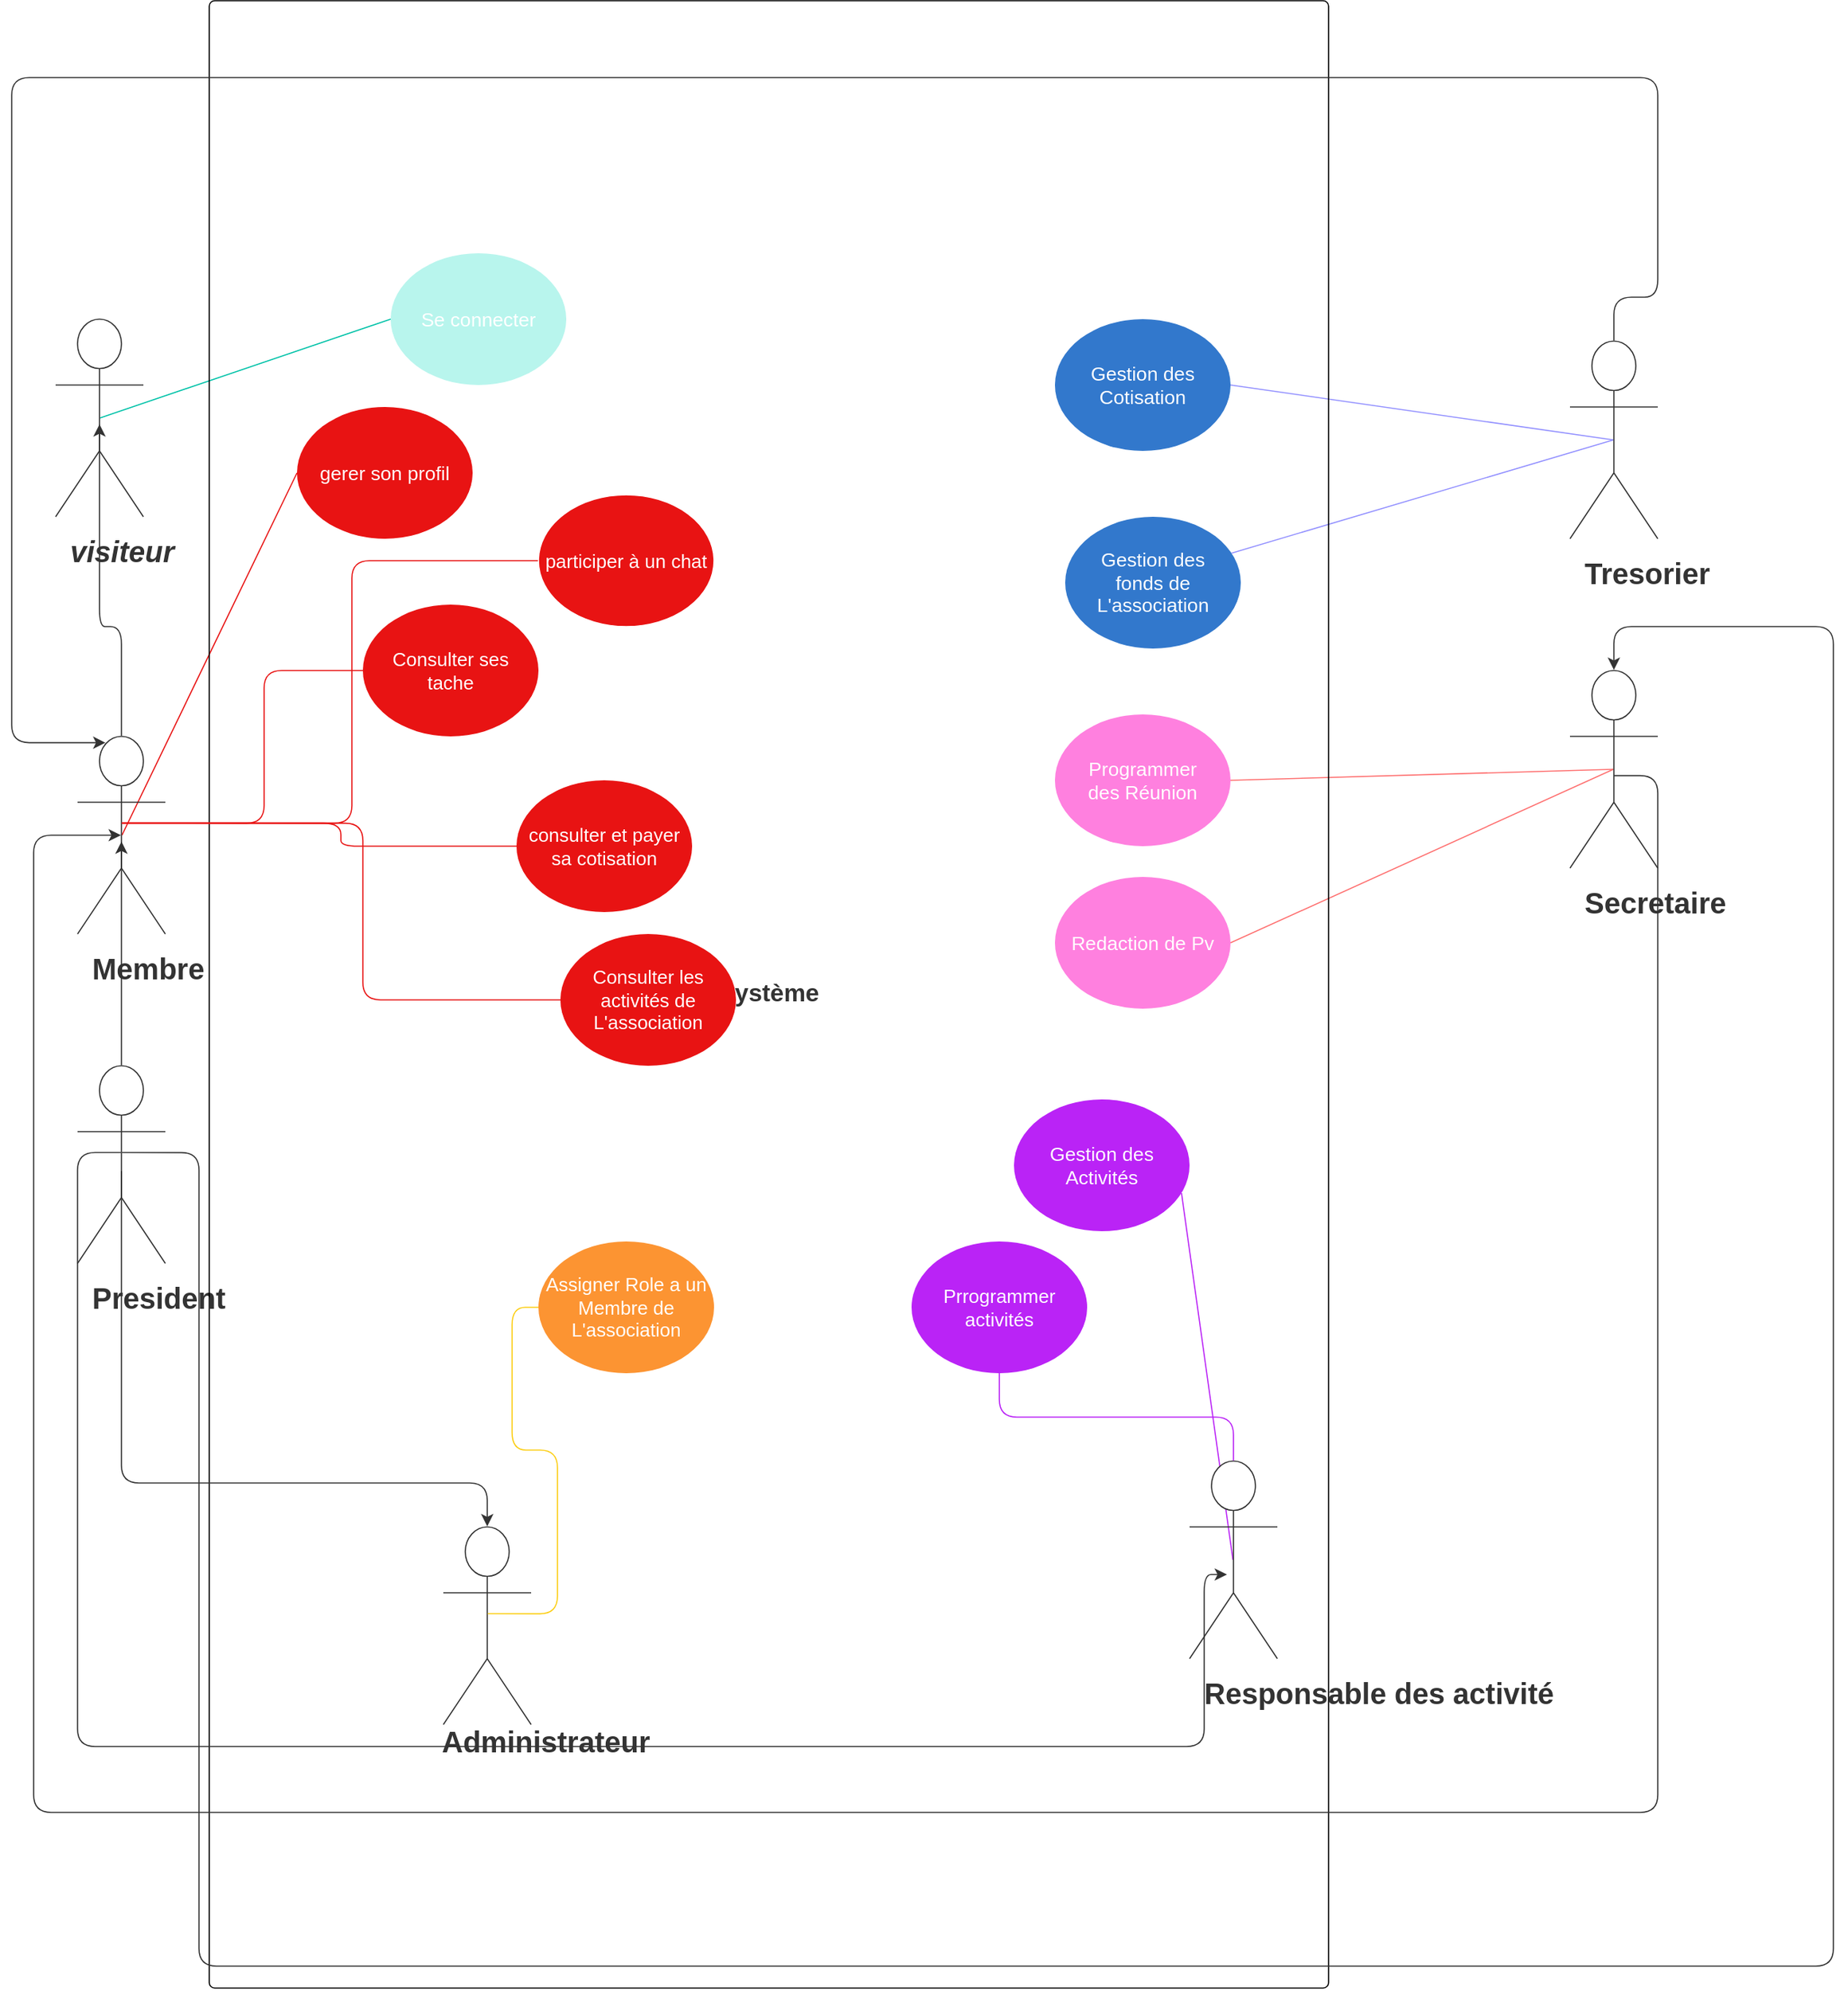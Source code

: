 <mxfile version="24.5.5" type="device">
  <diagram name="Page-1" id="-W2qlRx2MwUR5A_FljNv">
    <mxGraphModel dx="704" dy="1516" grid="1" gridSize="10" guides="1" tooltips="1" connect="1" arrows="1" fold="1" page="1" pageScale="1" pageWidth="827" pageHeight="1169" math="0" shadow="0">
      <root>
        <mxCell id="0" />
        <mxCell id="1" parent="0" />
        <mxCell id="wHidkGUOLTzfWNFet-au-1" value="&lt;font style=&quot;vertical-align: inherit;&quot;&gt;&lt;font style=&quot;vertical-align: inherit;&quot;&gt;Se connecter&lt;/font&gt;&lt;/font&gt;" style="html=1;overflow=block;blockSpacing=1;whiteSpace=wrap;ellipse;fontSize=13.3;fontColor=#ffffff;spacingLeft=8.6;spacingRight=8.6;spacing=3.7;strokeOpacity=0;fillOpacity=100;rounded=1;absoluteArcSize=1;arcSize=7.5;fillColor=#b8f5ed;strokeWidth=0.8;lucidId=cAwf8LWKUfNV;" vertex="1" parent="1">
          <mxGeometry x="304" y="165" width="120" height="90" as="geometry" />
        </mxCell>
        <mxCell id="wHidkGUOLTzfWNFet-au-2" value="gerer son profil" style="html=1;overflow=block;blockSpacing=1;whiteSpace=wrap;ellipse;fontSize=13.3;fontColor=#ffffff;spacingLeft=8.6;spacingRight=8.6;spacing=3.7;strokeOpacity=0;fillOpacity=100;rounded=1;absoluteArcSize=1;arcSize=7.5;fillColor=#e81313;strokeWidth=0.8;lucidId=cAwfn1UmM~92;" vertex="1" parent="1">
          <mxGeometry x="240" y="270" width="120" height="90" as="geometry" />
        </mxCell>
        <mxCell id="wHidkGUOLTzfWNFet-au-3" value="Gestion des Cotisation" style="html=1;overflow=block;blockSpacing=1;whiteSpace=wrap;ellipse;fontSize=13.3;fontColor=#ffffff;spacingLeft=8.6;spacingRight=8.6;spacing=3.7;strokeOpacity=0;fillOpacity=100;rounded=1;absoluteArcSize=1;arcSize=7.5;fillColor=#3278cc;strokeWidth=0.8;lucidId=cAwfm5dDjA3Q;" vertex="1" parent="1">
          <mxGeometry x="758" y="210" width="120" height="90" as="geometry" />
        </mxCell>
        <mxCell id="wHidkGUOLTzfWNFet-au-4" value="Gestion des fonds de L&#39;association" style="html=1;overflow=block;blockSpacing=1;whiteSpace=wrap;ellipse;fontSize=13.3;fontColor=#ffffff;spacingLeft=8.6;spacingRight=8.6;spacing=3.7;strokeOpacity=0;fillOpacity=100;rounded=1;absoluteArcSize=1;arcSize=7.5;fillColor=#3278cc;strokeWidth=0.8;lucidId=cAwfXDwBvwwl;" vertex="1" parent="1">
          <mxGeometry x="765" y="345" width="120" height="90" as="geometry" />
        </mxCell>
        <mxCell id="wHidkGUOLTzfWNFet-au-5" value="Gestion des Activités" style="html=1;overflow=block;blockSpacing=1;whiteSpace=wrap;ellipse;fontSize=13.3;fontColor=#ffffff;spacingLeft=8.6;spacingRight=8.6;spacing=3.7;strokeOpacity=0;fillOpacity=100;rounded=1;absoluteArcSize=1;arcSize=7.5;fillColor=#ba23f6;strokeWidth=0.8;lucidId=cAwfGpVCeP2m;" vertex="1" parent="1">
          <mxGeometry x="730" y="743" width="120" height="90" as="geometry" />
        </mxCell>
        <mxCell id="wHidkGUOLTzfWNFet-au-6" value="" style="html=1;jettySize=18;whiteSpace=wrap;fontSize=13;fontFamily=Helvetica;strokeColor=#ba23f6;strokeOpacity=100;strokeWidth=0.8;rounded=0;startArrow=none;endArrow=none;exitX=0.494;exitY=0.5;exitPerimeter=0;entryX=0.954;entryY=0.71;entryPerimeter=0;lucidId=cAwfXYqDM630;" edge="1" parent="1" source="wHidkGUOLTzfWNFet-au-20" target="wHidkGUOLTzfWNFet-au-5">
          <mxGeometry width="100" height="100" relative="1" as="geometry">
            <Array as="points" />
          </mxGeometry>
        </mxCell>
        <mxCell id="wHidkGUOLTzfWNFet-au-7" value="" style="html=1;jettySize=18;whiteSpace=wrap;fontSize=13;fontFamily=Helvetica;strokeColor=#00c2a8;strokeOpacity=100;strokeWidth=0.8;rounded=0;startArrow=none;endArrow=none;exitX=0.506;exitY=0.5;exitPerimeter=0;entryX=0;entryY=0.5;entryPerimeter=0;lucidId=cAwfwRTGyP67;" edge="1" parent="1" source="wHidkGUOLTzfWNFet-au-15" target="wHidkGUOLTzfWNFet-au-1">
          <mxGeometry width="100" height="100" relative="1" as="geometry">
            <Array as="points" />
          </mxGeometry>
        </mxCell>
        <mxCell id="wHidkGUOLTzfWNFet-au-8" value="" style="html=1;jettySize=18;whiteSpace=wrap;fontSize=13;fontFamily=Helvetica;strokeColor=#9391ff;strokeOpacity=100;strokeWidth=0.8;rounded=0;startArrow=none;endArrow=none;exitX=0.494;exitY=0.5;exitPerimeter=0;entryX=1;entryY=0.5;entryPerimeter=0;lucidId=cAwfospfgMVB;" edge="1" parent="1" source="wHidkGUOLTzfWNFet-au-17" target="wHidkGUOLTzfWNFet-au-3">
          <mxGeometry width="100" height="100" relative="1" as="geometry">
            <Array as="points" />
          </mxGeometry>
        </mxCell>
        <mxCell id="wHidkGUOLTzfWNFet-au-9" value="" style="html=1;jettySize=18;whiteSpace=wrap;fontSize=13;fontFamily=Helvetica;strokeColor=#9391ff;strokeOpacity=100;strokeWidth=0.8;rounded=0;startArrow=none;endArrow=none;exitX=0.494;exitY=0.5;exitPerimeter=0;entryX=0.947;entryY=0.276;entryPerimeter=0;lucidId=cAwf70iPWikn;" edge="1" parent="1" source="wHidkGUOLTzfWNFet-au-17" target="wHidkGUOLTzfWNFet-au-4">
          <mxGeometry width="100" height="100" relative="1" as="geometry">
            <Array as="points" />
          </mxGeometry>
        </mxCell>
        <mxCell id="wHidkGUOLTzfWNFet-au-10" value="" style="html=1;jettySize=18;whiteSpace=wrap;fontSize=13;fontFamily=Helvetica;strokeColor=#e81313;strokeOpacity=100;strokeWidth=0.8;rounded=0;startArrow=none;endArrow=none;exitX=0.506;exitY=0.5;exitPerimeter=0;entryX=0;entryY=0.5;entryPerimeter=0;lucidId=cAwf3CXZZ3q-;" edge="1" parent="1" source="wHidkGUOLTzfWNFet-au-16" target="wHidkGUOLTzfWNFet-au-2">
          <mxGeometry width="100" height="100" relative="1" as="geometry">
            <Array as="points" />
          </mxGeometry>
        </mxCell>
        <mxCell id="wHidkGUOLTzfWNFet-au-11" value="Redaction de Pv" style="html=1;overflow=block;blockSpacing=1;whiteSpace=wrap;ellipse;fontSize=13.3;fontColor=#ffffff;spacingLeft=8.6;spacingRight=8.6;spacing=3.7;strokeOpacity=0;fillOpacity=100;rounded=1;absoluteArcSize=1;arcSize=7.5;fillColor=#ff80df;strokeWidth=0.8;lucidId=cAwfhuOL.hJR;" vertex="1" parent="1">
          <mxGeometry x="758" y="591" width="120" height="90" as="geometry" />
        </mxCell>
        <mxCell id="wHidkGUOLTzfWNFet-au-12" value="Programmer des Réunion" style="html=1;overflow=block;blockSpacing=1;whiteSpace=wrap;ellipse;fontSize=13.3;fontColor=#ffffff;spacingLeft=8.6;spacingRight=8.6;spacing=3.7;strokeOpacity=0;fillOpacity=100;rounded=1;absoluteArcSize=1;arcSize=7.5;fillColor=#ff80df;strokeWidth=0.8;lucidId=cAwflG-iac7l;" vertex="1" parent="1">
          <mxGeometry x="758" y="480" width="120" height="90" as="geometry" />
        </mxCell>
        <mxCell id="wHidkGUOLTzfWNFet-au-13" value="" style="html=1;jettySize=18;whiteSpace=wrap;fontSize=13;fontFamily=Helvetica;strokeColor=#fe7070;strokeOpacity=100;strokeWidth=0.8;rounded=0;startArrow=none;endArrow=none;exitX=0.494;exitY=0.5;exitPerimeter=0;entryX=1;entryY=0.5;entryPerimeter=0;lucidId=cAwfIXtODCSv;" edge="1" parent="1" source="wHidkGUOLTzfWNFet-au-18" target="wHidkGUOLTzfWNFet-au-11">
          <mxGeometry width="100" height="100" relative="1" as="geometry">
            <Array as="points" />
          </mxGeometry>
        </mxCell>
        <mxCell id="wHidkGUOLTzfWNFet-au-14" value="" style="html=1;jettySize=18;whiteSpace=wrap;fontSize=13;fontFamily=Helvetica;strokeColor=#fe7070;strokeOpacity=100;strokeWidth=0.8;rounded=0;startArrow=none;endArrow=none;exitX=0.494;exitY=0.5;exitPerimeter=0;entryX=1;entryY=0.5;entryPerimeter=0;lucidId=cAwfKhz1go3g;" edge="1" parent="1" source="wHidkGUOLTzfWNFet-au-18" target="wHidkGUOLTzfWNFet-au-12">
          <mxGeometry width="100" height="100" relative="1" as="geometry">
            <Array as="points" />
          </mxGeometry>
        </mxCell>
        <mxCell id="wHidkGUOLTzfWNFet-au-15" value="visiteur" style="html=1;overflow=block;blockSpacing=1;shape=umlActor;labelPosition=center;verticalLabelPosition=bottom;verticalAlign=top;whiteSpace=nowrap;fontSize=20;fontFamily=Helvetica;fontColor=#333333;fontStyle=3;align=center;spacingLeft=8.6;spacingRight=8.6;spacingTop=9;spacing=3.7;strokeColor=#333333;strokeOpacity=100;rounded=1;absoluteArcSize=1;arcSize=7.5;fillColor=#ffffff;strokeWidth=0.8;lucidId=cAwfYFy0HbdJ;" vertex="1" parent="1">
          <mxGeometry x="75" y="210" width="60" height="135" as="geometry" />
        </mxCell>
        <mxCell id="wHidkGUOLTzfWNFet-au-16" value="Membre" style="html=1;overflow=block;blockSpacing=1;shape=umlActor;labelPosition=center;verticalLabelPosition=bottom;verticalAlign=top;whiteSpace=nowrap;fontSize=20;fontFamily=Helvetica;fontColor=#333333;fontStyle=1;align=center;spacingLeft=8.6;spacingRight=8.6;spacingTop=9;spacing=3.7;strokeColor=#333333;strokeOpacity=100;rounded=1;absoluteArcSize=1;arcSize=7.5;fillColor=#ffffff;strokeWidth=0.8;lucidId=cAwfwv27CiTl;" vertex="1" parent="1">
          <mxGeometry x="90" y="495" width="60" height="135" as="geometry" />
        </mxCell>
        <mxCell id="wHidkGUOLTzfWNFet-au-17" value="Tresorier" style="html=1;overflow=block;blockSpacing=1;shape=umlActor;labelPosition=center;verticalLabelPosition=bottom;verticalAlign=top;whiteSpace=nowrap;fontSize=20;fontFamily=Helvetica;fontColor=#333333;fontStyle=1;align=center;spacingLeft=8.6;spacingRight=8.6;spacingTop=9;spacing=3.7;strokeColor=#333333;strokeOpacity=100;rounded=1;absoluteArcSize=1;arcSize=7.5;fillColor=#ffffff;strokeWidth=0.8;lucidId=cAwf_AFQUVsl;" vertex="1" parent="1">
          <mxGeometry x="1110" y="225" width="60" height="135" as="geometry" />
        </mxCell>
        <mxCell id="wHidkGUOLTzfWNFet-au-18" value="Secretaire" style="html=1;overflow=block;blockSpacing=1;shape=umlActor;labelPosition=center;verticalLabelPosition=bottom;verticalAlign=top;whiteSpace=nowrap;fontSize=20;fontFamily=Helvetica;fontColor=#333333;fontStyle=1;align=center;spacingLeft=8.6;spacingRight=8.6;spacingTop=9;spacing=3.7;strokeColor=#333333;strokeOpacity=100;rounded=1;absoluteArcSize=1;arcSize=7.5;fillColor=#ffffff;strokeWidth=0.8;lucidId=cAwfv_h~__xW;" vertex="1" parent="1">
          <mxGeometry x="1110" y="450" width="60" height="135" as="geometry" />
        </mxCell>
        <mxCell id="wHidkGUOLTzfWNFet-au-19" value="President" style="html=1;overflow=block;blockSpacing=1;shape=umlActor;labelPosition=center;verticalLabelPosition=bottom;verticalAlign=top;whiteSpace=nowrap;fontSize=20;fontFamily=Helvetica;fontColor=#333333;fontStyle=1;align=center;spacingLeft=8.6;spacingRight=8.6;spacingTop=9;spacing=3.7;strokeColor=#333333;strokeOpacity=100;rounded=1;absoluteArcSize=1;arcSize=7.5;fillColor=#ffffff;strokeWidth=0.8;lucidId=cAwf4X-PvRQ.;" vertex="1" parent="1">
          <mxGeometry x="90" y="720" width="60" height="135" as="geometry" />
        </mxCell>
        <mxCell id="wHidkGUOLTzfWNFet-au-20" value="Responsable des activité" style="html=1;overflow=block;blockSpacing=1;shape=umlActor;labelPosition=center;verticalLabelPosition=bottom;verticalAlign=top;whiteSpace=nowrap;fontSize=20;fontFamily=Helvetica;fontColor=#333333;fontStyle=1;align=center;spacingLeft=8.6;spacingRight=8.6;spacingTop=9;spacing=3.7;strokeColor=#333333;strokeOpacity=100;rounded=1;absoluteArcSize=1;arcSize=7.5;fillColor=#ffffff;strokeWidth=0.8;lucidId=cAwftxHDStJS;" vertex="1" parent="1">
          <mxGeometry x="850" y="990" width="60" height="135" as="geometry" />
        </mxCell>
        <mxCell id="wHidkGUOLTzfWNFet-au-21" value="Système" style="html=1;overflow=block;blockSpacing=1;whiteSpace=wrap;container=1;pointerEvents=0;collapsible=0;recursiveResize=0;fontSize=16.7;fontColor=#333333;fontStyle=1;align=center;spacingLeft=8.6;spacingRight=8.6;spacing=0;strokeOpacity=100;fillOpacity=0;rounded=1;absoluteArcSize=1;arcSize=7.5;fillColor=#000000;strokeWidth=0.8;lucidId=8KXMEom1bBDY;" vertex="1" parent="1">
          <mxGeometry x="180" y="-7.5" width="765" height="1357.5" as="geometry" />
        </mxCell>
        <mxCell id="wHidkGUOLTzfWNFet-au-22" value="" style="html=1;jettySize=18;whiteSpace=wrap;fontSize=13;strokeColor=#333333;strokeOpacity=100;strokeWidth=0.8;rounded=1;arcSize=24;edgeStyle=orthogonalEdgeStyle;startArrow=none;exitX=0.5;exitY=-0.003;exitPerimeter=0;entryX=0.5;entryY=0.532;entryPerimeter=0;lucidId=PX~YQBx1CMoB;" edge="1" parent="1" source="wHidkGUOLTzfWNFet-au-16" target="wHidkGUOLTzfWNFet-au-15">
          <mxGeometry width="100" height="100" relative="1" as="geometry">
            <Array as="points" />
          </mxGeometry>
        </mxCell>
        <mxCell id="wHidkGUOLTzfWNFet-au-23" value="" style="html=1;jettySize=18;whiteSpace=wrap;fontSize=13;strokeColor=#333333;strokeOpacity=100;strokeWidth=0.8;rounded=1;arcSize=24;edgeStyle=orthogonalEdgeStyle;startArrow=none;exitX=0.5;exitY=-0.003;exitPerimeter=0;entryX=0.5;entryY=0.532;entryPerimeter=0;lucidId=SY~YDHDWEltu;" edge="1" parent="1" source="wHidkGUOLTzfWNFet-au-19" target="wHidkGUOLTzfWNFet-au-16">
          <mxGeometry width="100" height="100" relative="1" as="geometry">
            <Array as="points" />
          </mxGeometry>
        </mxCell>
        <mxCell id="wHidkGUOLTzfWNFet-au-24" value="&lt;font style=&quot;vertical-align: inherit;&quot;&gt;&lt;font style=&quot;vertical-align: inherit;&quot;&gt;&lt;font style=&quot;vertical-align: inherit;&quot;&gt;&lt;font style=&quot;vertical-align: inherit;&quot;&gt;participer à un chat&lt;/font&gt;&lt;/font&gt;&lt;/font&gt;&lt;/font&gt;" style="html=1;overflow=block;blockSpacing=1;whiteSpace=wrap;ellipse;fontSize=13;fontColor=#ffffff;spacing=3.8;strokeColor=#ffffff;strokeOpacity=100;fillOpacity=100;rounded=1;absoluteArcSize=1;arcSize=7.5;fillColor=#e81313;strokeWidth=0.8;lucidId=v5~YtL_fzCbU;" vertex="1" parent="1">
          <mxGeometry x="405" y="330" width="120" height="90" as="geometry" />
        </mxCell>
        <mxCell id="wHidkGUOLTzfWNFet-au-25" value="" style="html=1;jettySize=18;whiteSpace=wrap;fontSize=13;strokeColor=#e81313;strokeOpacity=100;strokeWidth=0.8;rounded=1;arcSize=24;edgeStyle=orthogonalEdgeStyle;startArrow=none;endArrow=none;exitX=0.506;exitY=0.439;exitPerimeter=0;entryX=-0.003;entryY=0.5;entryPerimeter=0;lucidId=w9~YnQLHlb-w;" edge="1" parent="1" source="wHidkGUOLTzfWNFet-au-16" target="wHidkGUOLTzfWNFet-au-24">
          <mxGeometry width="100" height="100" relative="1" as="geometry">
            <Array as="points" />
          </mxGeometry>
        </mxCell>
        <mxCell id="wHidkGUOLTzfWNFet-au-26" value="" style="html=1;jettySize=18;whiteSpace=wrap;fontSize=13;strokeColor=#e81313;strokeOpacity=100;strokeWidth=0.8;rounded=1;arcSize=24;edgeStyle=orthogonalEdgeStyle;startArrow=none;endArrow=none;exitX=0.506;exitY=0.439;exitPerimeter=0;entryX=0;entryY=0.5;entryPerimeter=0;lucidId=b-~YEUUjqsld;" edge="1" parent="1" source="wHidkGUOLTzfWNFet-au-16" target="wHidkGUOLTzfWNFet-au-27">
          <mxGeometry width="100" height="100" relative="1" as="geometry">
            <Array as="points" />
          </mxGeometry>
        </mxCell>
        <mxCell id="wHidkGUOLTzfWNFet-au-27" value="Consulter ses tache" style="html=1;overflow=block;blockSpacing=1;whiteSpace=wrap;ellipse;fontSize=13;fontColor=#ffffff;spacing=3.8;strokeOpacity=0;fillOpacity=100;rounded=1;absoluteArcSize=1;arcSize=7.5;fillColor=#e81313;strokeWidth=0.8;lucidId=c-~Y-zWZsa-2;" vertex="1" parent="1">
          <mxGeometry x="285" y="405" width="120" height="90" as="geometry" />
        </mxCell>
        <mxCell id="wHidkGUOLTzfWNFet-au-28" value="" style="html=1;jettySize=18;whiteSpace=wrap;fontSize=13;strokeColor=#e81313;strokeOpacity=100;strokeWidth=0.8;rounded=1;arcSize=24;edgeStyle=orthogonalEdgeStyle;startArrow=none;endArrow=none;exitX=0.506;exitY=0.439;exitPerimeter=0;entryX=0;entryY=0.5;entryPerimeter=0;lucidId=O.~Yr_0-8Q0I;" edge="1" parent="1" source="wHidkGUOLTzfWNFet-au-16" target="wHidkGUOLTzfWNFet-au-29">
          <mxGeometry width="100" height="100" relative="1" as="geometry">
            <Array as="points" />
          </mxGeometry>
        </mxCell>
        <mxCell id="wHidkGUOLTzfWNFet-au-29" value="&lt;font style=&quot;vertical-align: inherit;&quot;&gt;&lt;font style=&quot;vertical-align: inherit;&quot;&gt;consulter et payer sa cotisation&lt;/font&gt;&lt;/font&gt;" style="html=1;overflow=block;blockSpacing=1;whiteSpace=wrap;ellipse;fontSize=13;fontColor=#ffffff;spacing=3.8;strokeOpacity=0;fillOpacity=100;rounded=1;absoluteArcSize=1;arcSize=7.5;fillColor=#e81313;strokeWidth=0.8;lucidId=Q.~YswBvRxRi;" vertex="1" parent="1">
          <mxGeometry x="390" y="525" width="120" height="90" as="geometry" />
        </mxCell>
        <mxCell id="wHidkGUOLTzfWNFet-au-30" value="" style="html=1;jettySize=18;whiteSpace=wrap;fontSize=13;strokeColor=#e81313;strokeOpacity=100;strokeWidth=0.8;rounded=1;arcSize=24;edgeStyle=orthogonalEdgeStyle;startArrow=none;endArrow=none;exitX=0.506;exitY=0.439;exitPerimeter=0;entryX=0;entryY=0.5;entryPerimeter=0;lucidId=9~~YgpuTfVZM;" edge="1" parent="1" source="wHidkGUOLTzfWNFet-au-16" target="wHidkGUOLTzfWNFet-au-31">
          <mxGeometry width="100" height="100" relative="1" as="geometry">
            <Array as="points" />
          </mxGeometry>
        </mxCell>
        <mxCell id="wHidkGUOLTzfWNFet-au-31" value="&lt;font style=&quot;vertical-align: inherit;&quot;&gt;&lt;font style=&quot;vertical-align: inherit;&quot;&gt;Consulter les activités de L&#39;association&lt;/font&gt;&lt;/font&gt;" style="html=1;overflow=block;blockSpacing=1;whiteSpace=wrap;ellipse;fontSize=13;fontColor=#ffffff;spacing=3.8;strokeOpacity=0;fillOpacity=100;rounded=1;absoluteArcSize=1;arcSize=7.5;fillColor=#e81313;strokeWidth=0.8;lucidId=_~~YZ6qyqla2;" vertex="1" parent="1">
          <mxGeometry x="420" y="630" width="120" height="90" as="geometry" />
        </mxCell>
        <mxCell id="wHidkGUOLTzfWNFet-au-32" value="" style="html=1;jettySize=18;whiteSpace=wrap;fontSize=13;strokeColor=#333333;strokeOpacity=100;strokeWidth=0.8;rounded=1;arcSize=24;edgeStyle=orthogonalEdgeStyle;startArrow=none;exitX=0.5;exitY=0.532;exitPerimeter=0;entryX=0.5;entryY=-0.003;entryPerimeter=0;lucidId=ybaZvYzQDmv~;" edge="1" parent="1" source="wHidkGUOLTzfWNFet-au-19" target="wHidkGUOLTzfWNFet-au-33">
          <mxGeometry width="100" height="100" relative="1" as="geometry">
            <Array as="points">
              <mxPoint x="120" y="792" />
              <mxPoint x="120" y="1005" />
              <mxPoint x="370" y="1005" />
            </Array>
          </mxGeometry>
        </mxCell>
        <mxCell id="wHidkGUOLTzfWNFet-au-33" value="Administrateur" style="html=1;overflow=block;blockSpacing=1;shape=umlActor;labelPosition=center;verticalLabelPosition=bottom;verticalAlign=top;whiteSpace=nowrap;fontSize=20;fontColor=#333333;fontStyle=1;align=center;spacing=0;strokeColor=#333333;strokeOpacity=100;rounded=1;absoluteArcSize=1;arcSize=7.5;fillColor=#ffffff;strokeWidth=0.8;lucidId=AbaZGtusQH9_;" vertex="1" parent="1">
          <mxGeometry x="340" y="1035" width="60" height="135" as="geometry" />
        </mxCell>
        <mxCell id="wHidkGUOLTzfWNFet-au-34" value="" style="html=1;jettySize=18;whiteSpace=wrap;fontSize=13;strokeColor=#333333;strokeOpacity=100;strokeWidth=0.8;rounded=1;arcSize=24;edgeStyle=orthogonalEdgeStyle;startArrow=none;exitX=0.5;exitY=0.532;exitPerimeter=0;entryX=0.494;entryY=0.5;entryPerimeter=0;lucidId=ygaZ_KryGUoq;" edge="1" parent="1" source="wHidkGUOLTzfWNFet-au-18" target="wHidkGUOLTzfWNFet-au-16">
          <mxGeometry width="100" height="100" relative="1" as="geometry">
            <Array as="points">
              <mxPoint x="1170" y="522" />
              <mxPoint x="1170" y="1230" />
              <mxPoint x="60" y="1230" />
              <mxPoint x="60" y="563" />
            </Array>
          </mxGeometry>
        </mxCell>
        <mxCell id="wHidkGUOLTzfWNFet-au-35" value="" style="html=1;jettySize=18;whiteSpace=wrap;fontSize=13;strokeColor=#333333;strokeOpacity=100;strokeWidth=0.8;rounded=1;arcSize=24;edgeStyle=orthogonalEdgeStyle;startArrow=none;exitX=0.5;exitY=-0.003;exitPerimeter=0;entryX=0.318;entryY=0.032;entryPerimeter=0;lucidId=-haZVO31Rh4I;" edge="1" parent="1" source="wHidkGUOLTzfWNFet-au-17" target="wHidkGUOLTzfWNFet-au-16">
          <mxGeometry width="100" height="100" relative="1" as="geometry">
            <Array as="points">
              <mxPoint x="1140" y="195" />
              <mxPoint x="1170" y="195" />
              <mxPoint x="1170" y="45" />
              <mxPoint x="45" y="45" />
            </Array>
          </mxGeometry>
        </mxCell>
        <mxCell id="wHidkGUOLTzfWNFet-au-36" value="" style="html=1;jettySize=18;whiteSpace=wrap;fontSize=13;strokeColor=#fcce14;strokeOpacity=100;strokeWidth=0.8;rounded=1;arcSize=24;edgeStyle=orthogonalEdgeStyle;startArrow=none;endArrow=none;exitX=0.506;exitY=0.439;exitPerimeter=0;entryX=0;entryY=0.5;entryPerimeter=0;lucidId=ikaZfs7pXMcb;" edge="1" parent="1" source="wHidkGUOLTzfWNFet-au-33" target="wHidkGUOLTzfWNFet-au-37">
          <mxGeometry width="100" height="100" relative="1" as="geometry">
            <Array as="points" />
          </mxGeometry>
        </mxCell>
        <mxCell id="wHidkGUOLTzfWNFet-au-37" value="&lt;font style=&quot;vertical-align: inherit;&quot;&gt;&lt;font style=&quot;vertical-align: inherit;&quot;&gt;Assigner Role a un Membre de L&#39;association&lt;/font&gt;&lt;/font&gt;" style="html=1;overflow=block;blockSpacing=1;whiteSpace=wrap;ellipse;fontSize=13;fontColor=#ffffff;spacing=3.8;strokeOpacity=0;fillOpacity=100;rounded=1;absoluteArcSize=1;arcSize=7.5;fillColor=#fc9432;strokeWidth=0.8;lucidId=jkaZJbRsvFwf;" vertex="1" parent="1">
          <mxGeometry x="405" y="840" width="120" height="90" as="geometry" />
        </mxCell>
        <mxCell id="wHidkGUOLTzfWNFet-au-38" value="" style="html=1;jettySize=18;whiteSpace=wrap;fontSize=13;strokeColor=#ba23f6;strokeOpacity=100;strokeWidth=0.8;rounded=1;arcSize=24;edgeStyle=orthogonalEdgeStyle;startArrow=none;endArrow=none;exitX=0.5;exitY=-0.003;exitPerimeter=0;entryX=0.5;entryY=1;entryPerimeter=0;lucidId=yoaZggswvyNy;" edge="1" parent="1" source="wHidkGUOLTzfWNFet-au-20" target="wHidkGUOLTzfWNFet-au-39">
          <mxGeometry width="100" height="100" relative="1" as="geometry">
            <Array as="points" />
          </mxGeometry>
        </mxCell>
        <mxCell id="wHidkGUOLTzfWNFet-au-39" value="Prrogrammer activités" style="html=1;overflow=block;blockSpacing=1;whiteSpace=wrap;ellipse;fontSize=13;fontColor=#ffffff;spacing=3.8;strokeOpacity=0;fillOpacity=100;rounded=1;absoluteArcSize=1;arcSize=7.5;fillColor=#ba23f6;strokeWidth=0.8;lucidId=AoaZc0pjPnGq;" vertex="1" parent="1">
          <mxGeometry x="660" y="840" width="120" height="90" as="geometry" />
        </mxCell>
        <mxCell id="wHidkGUOLTzfWNFet-au-40" value="" style="html=1;jettySize=18;whiteSpace=wrap;fontSize=13;strokeColor=#333333;strokeOpacity=100;strokeWidth=0.8;rounded=1;arcSize=24;edgeStyle=orthogonalEdgeStyle;startArrow=none;exitX=0.494;exitY=0.439;exitPerimeter=0;entryX=0.426;entryY=0.574;entryPerimeter=0;lucidId=hraZk4bkTuGR;" edge="1" parent="1" source="wHidkGUOLTzfWNFet-au-19" target="wHidkGUOLTzfWNFet-au-20">
          <mxGeometry width="100" height="100" relative="1" as="geometry">
            <Array as="points">
              <mxPoint x="90" y="779" />
              <mxPoint x="90" y="1185" />
              <mxPoint x="860" y="1185" />
              <mxPoint x="860" y="1067" />
            </Array>
          </mxGeometry>
        </mxCell>
        <mxCell id="wHidkGUOLTzfWNFet-au-41" value="" style="html=1;jettySize=18;whiteSpace=wrap;fontSize=13;strokeColor=#333333;strokeOpacity=100;strokeWidth=0.8;rounded=1;arcSize=24;edgeStyle=orthogonalEdgeStyle;startArrow=none;exitX=0.506;exitY=0.439;exitPerimeter=0;entryX=0.5;entryY=-0.003;entryPerimeter=0;lucidId=bsaZI2sP2nmv;" edge="1" parent="1" source="wHidkGUOLTzfWNFet-au-19" target="wHidkGUOLTzfWNFet-au-18">
          <mxGeometry width="100" height="100" relative="1" as="geometry">
            <Array as="points">
              <mxPoint x="173" y="779" />
              <mxPoint x="173" y="1335" />
              <mxPoint x="1290" y="1335" />
              <mxPoint x="1290" y="420" />
              <mxPoint x="1140" y="420" />
            </Array>
          </mxGeometry>
        </mxCell>
      </root>
    </mxGraphModel>
  </diagram>
</mxfile>
